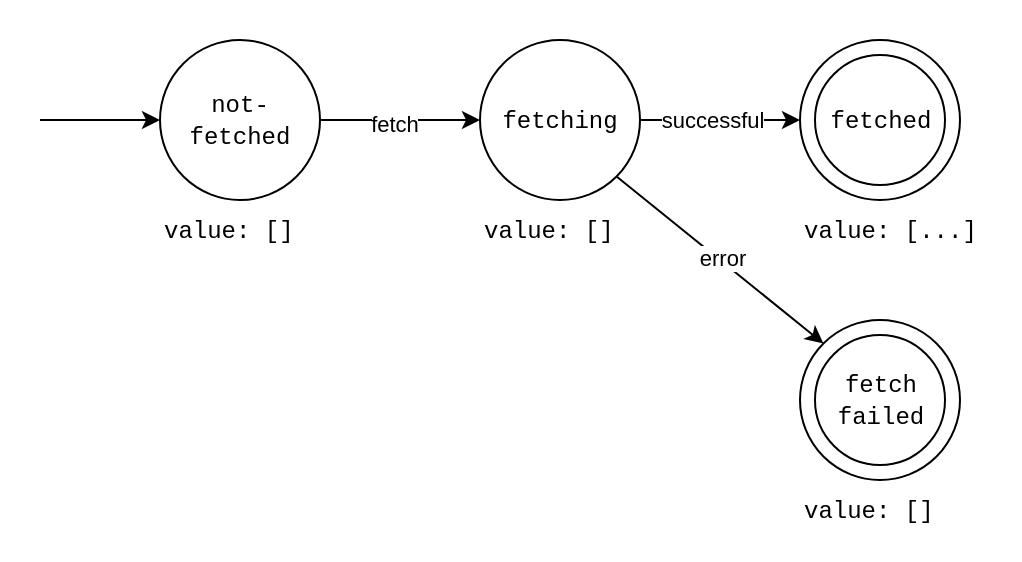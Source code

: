 <mxfile version="24.8.3">
  <diagram name="Seite-1" id="16Vq2uS35AYMeI-_cgiH">
    <mxGraphModel dx="933" dy="558" grid="1" gridSize="10" guides="1" tooltips="1" connect="1" arrows="1" fold="1" page="1" pageScale="1" pageWidth="827" pageHeight="1169" math="0" shadow="0">
      <root>
        <mxCell id="0" />
        <mxCell id="1" parent="0" />
        <mxCell id="9DL1E27m6L1h5Hh4GkNS-24" value="" style="rounded=0;whiteSpace=wrap;html=1;movable=0;resizable=0;rotatable=0;deletable=0;editable=0;locked=1;connectable=0;fillColor=default;strokeColor=none;" parent="1" vertex="1">
          <mxGeometry y="60" width="510" height="280" as="geometry" />
        </mxCell>
        <mxCell id="9DL1E27m6L1h5Hh4GkNS-3" value="&lt;font face=&quot;Courier New&quot;&gt;not-fetched&lt;br&gt;&lt;/font&gt;" style="ellipse;whiteSpace=wrap;html=1;aspect=fixed;" parent="1" vertex="1">
          <mxGeometry x="80" y="80" width="80" height="80" as="geometry" />
        </mxCell>
        <mxCell id="9DL1E27m6L1h5Hh4GkNS-5" value="" style="endArrow=classic;html=1;rounded=0;entryX=0;entryY=0.5;entryDx=0;entryDy=0;" parent="1" edge="1">
          <mxGeometry width="50" height="50" relative="1" as="geometry">
            <mxPoint x="20" y="120" as="sourcePoint" />
            <mxPoint x="80" y="120" as="targetPoint" />
          </mxGeometry>
        </mxCell>
        <mxCell id="9DL1E27m6L1h5Hh4GkNS-14" style="edgeStyle=orthogonalEdgeStyle;rounded=0;orthogonalLoop=1;jettySize=auto;html=1;exitX=1;exitY=0.5;exitDx=0;exitDy=0;entryX=0;entryY=0.5;entryDx=0;entryDy=0;" parent="1" source="9DL1E27m6L1h5Hh4GkNS-6" target="9DL1E27m6L1h5Hh4GkNS-13" edge="1">
          <mxGeometry relative="1" as="geometry" />
        </mxCell>
        <mxCell id="9DL1E27m6L1h5Hh4GkNS-16" value="successful" style="edgeLabel;html=1;align=center;verticalAlign=middle;resizable=0;points=[];" parent="9DL1E27m6L1h5Hh4GkNS-14" vertex="1" connectable="0">
          <mxGeometry x="-0.01" relative="1" as="geometry">
            <mxPoint x="-4" as="offset" />
          </mxGeometry>
        </mxCell>
        <mxCell id="9DL1E27m6L1h5Hh4GkNS-19" style="rounded=0;orthogonalLoop=1;jettySize=auto;html=1;exitX=1;exitY=1;exitDx=0;exitDy=0;entryX=0;entryY=0;entryDx=0;entryDy=0;" parent="1" source="9DL1E27m6L1h5Hh4GkNS-6" target="9DL1E27m6L1h5Hh4GkNS-18" edge="1">
          <mxGeometry relative="1" as="geometry" />
        </mxCell>
        <mxCell id="9DL1E27m6L1h5Hh4GkNS-21" value="error" style="edgeLabel;html=1;align=center;verticalAlign=middle;resizable=0;points=[];" parent="9DL1E27m6L1h5Hh4GkNS-19" vertex="1" connectable="0">
          <mxGeometry x="-0.009" y="1" relative="1" as="geometry">
            <mxPoint as="offset" />
          </mxGeometry>
        </mxCell>
        <mxCell id="9DL1E27m6L1h5Hh4GkNS-6" value="&lt;font face=&quot;Courier New&quot;&gt;fetching&lt;/font&gt;" style="ellipse;whiteSpace=wrap;html=1;aspect=fixed;" parent="1" vertex="1">
          <mxGeometry x="240" y="80" width="80" height="80" as="geometry" />
        </mxCell>
        <mxCell id="9DL1E27m6L1h5Hh4GkNS-9" value="" style="endArrow=classic;html=1;rounded=0;entryX=0;entryY=0.5;entryDx=0;entryDy=0;" parent="1" target="9DL1E27m6L1h5Hh4GkNS-6" edge="1">
          <mxGeometry width="50" height="50" relative="1" as="geometry">
            <mxPoint x="160" y="120" as="sourcePoint" />
            <mxPoint x="200" y="110" as="targetPoint" />
          </mxGeometry>
        </mxCell>
        <mxCell id="9DL1E27m6L1h5Hh4GkNS-12" value="fetch" style="edgeLabel;html=1;align=center;verticalAlign=middle;resizable=0;points=[];" parent="9DL1E27m6L1h5Hh4GkNS-9" vertex="1" connectable="0">
          <mxGeometry x="-0.079" y="-2" relative="1" as="geometry">
            <mxPoint as="offset" />
          </mxGeometry>
        </mxCell>
        <mxCell id="9DL1E27m6L1h5Hh4GkNS-10" value="&lt;div align=&quot;left&quot;&gt;&lt;font face=&quot;Courier New&quot;&gt;value: []&lt;/font&gt;&lt;br&gt;&lt;/div&gt;" style="text;html=1;align=left;verticalAlign=middle;resizable=0;points=[];autosize=1;strokeColor=none;fillColor=none;" parent="1" vertex="1">
          <mxGeometry x="80" y="160" width="90" height="30" as="geometry" />
        </mxCell>
        <mxCell id="9DL1E27m6L1h5Hh4GkNS-11" value="&lt;div align=&quot;left&quot;&gt;&lt;font face=&quot;Courier New&quot;&gt;value: [...]&lt;/font&gt;&lt;br&gt;&lt;/div&gt;" style="text;html=1;align=left;verticalAlign=middle;resizable=0;points=[];autosize=1;strokeColor=none;fillColor=none;" parent="1" vertex="1">
          <mxGeometry x="400" y="160" width="110" height="30" as="geometry" />
        </mxCell>
        <mxCell id="9DL1E27m6L1h5Hh4GkNS-13" value="" style="ellipse;whiteSpace=wrap;html=1;aspect=fixed;" parent="1" vertex="1">
          <mxGeometry x="400" y="80" width="80" height="80" as="geometry" />
        </mxCell>
        <mxCell id="9DL1E27m6L1h5Hh4GkNS-17" value="&lt;div align=&quot;left&quot;&gt;&lt;font face=&quot;Courier New&quot;&gt;value: []&lt;/font&gt;&lt;br&gt;&lt;/div&gt;" style="text;html=1;align=left;verticalAlign=middle;resizable=0;points=[];autosize=1;strokeColor=none;fillColor=none;" parent="1" vertex="1">
          <mxGeometry x="240" y="160" width="90" height="30" as="geometry" />
        </mxCell>
        <mxCell id="9DL1E27m6L1h5Hh4GkNS-18" value="" style="ellipse;whiteSpace=wrap;html=1;aspect=fixed;" parent="1" vertex="1">
          <mxGeometry x="400" y="220" width="80" height="80" as="geometry" />
        </mxCell>
        <mxCell id="9DL1E27m6L1h5Hh4GkNS-22" value="&lt;div align=&quot;left&quot;&gt;&lt;font face=&quot;Courier New&quot;&gt;value: []&lt;/font&gt;&lt;br&gt;&lt;/div&gt;" style="text;html=1;align=left;verticalAlign=middle;resizable=0;points=[];autosize=1;strokeColor=none;fillColor=none;" parent="1" vertex="1">
          <mxGeometry x="400" y="300" width="90" height="30" as="geometry" />
        </mxCell>
        <mxCell id="dixYZ9GQ8blRevRexCcX-1" value="&lt;font face=&quot;Courier New&quot;&gt;fetch failed&lt;/font&gt;" style="ellipse;whiteSpace=wrap;html=1;aspect=fixed;" vertex="1" parent="1">
          <mxGeometry x="407.5" y="227.5" width="65" height="65" as="geometry" />
        </mxCell>
        <mxCell id="dixYZ9GQ8blRevRexCcX-2" value="&lt;font face=&quot;Courier New&quot;&gt;fetched&lt;/font&gt;" style="ellipse;whiteSpace=wrap;html=1;aspect=fixed;" vertex="1" parent="1">
          <mxGeometry x="407.5" y="87.5" width="65" height="65" as="geometry" />
        </mxCell>
      </root>
    </mxGraphModel>
  </diagram>
</mxfile>
